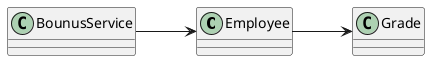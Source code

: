 @startuml class
left to right direction

class Employee {}
class Grade {}
class BounusService {}

BounusService --> Employee
Employee --> Grade

@enduml